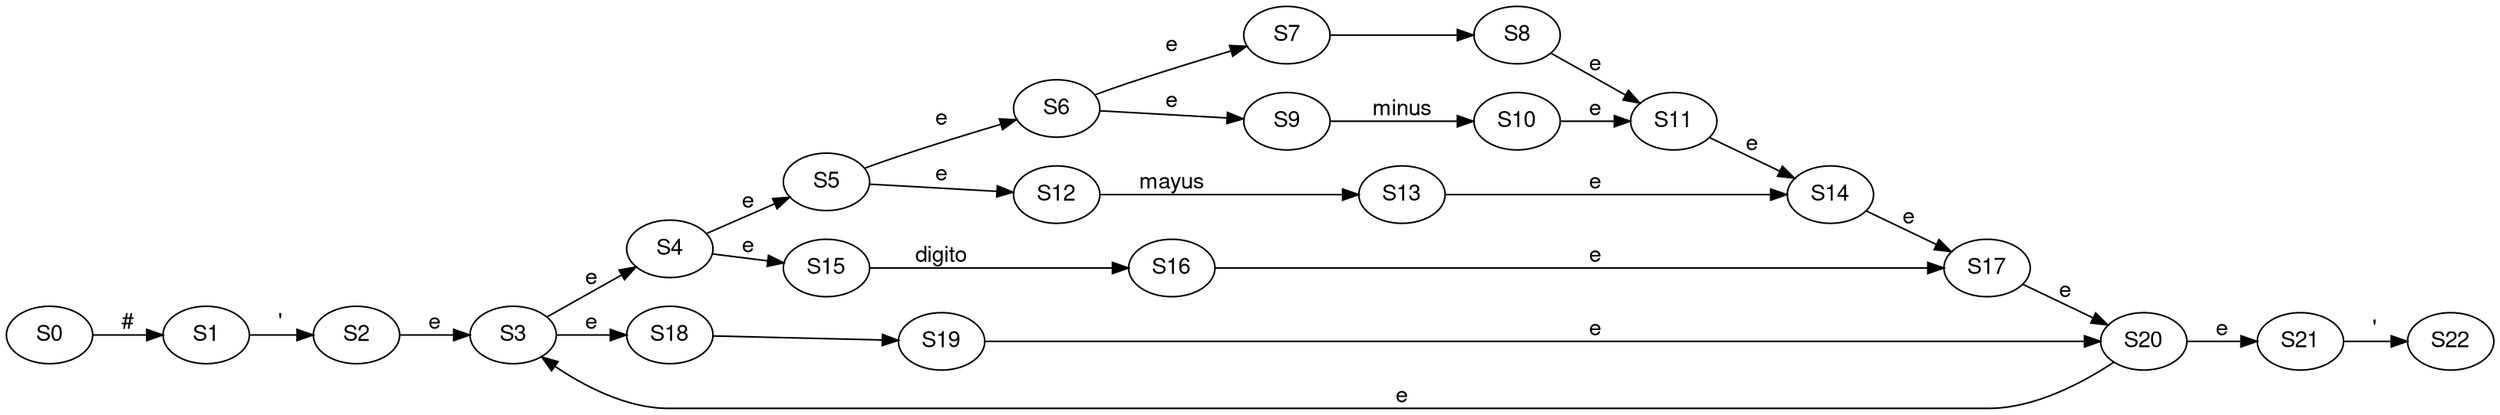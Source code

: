 digraph AFND {
fontname="Helvetica,Arial,sans-serif";
node [fontname="Helvetica,Arial,sans-serif"]
edge [fontname="Helvetica,Arial,sans-serif"]
rankdir=LR;
S0 -> S1
[label = "#" ];
S1 -> S2
[label = "\'" ];
S2 -> S3
[label = "e"];
S3 -> S4
[label = "e"];
S4 -> S5
[label = "e"];
S5 -> S6
[label = "e"];
S6 -> S7
[label = "e"];
S7 -> S8
[label = "
" ];
S6 -> S9
[label = "e"];
S9 -> S10
[label = minus ];
S8 -> S11
[label = "e"];
S10 -> S11
[label = "e"];
S5 -> S12
[label = "e"];
S12 -> S13
[label = mayus ];
S11 -> S14
[label = "e"];
S13 -> S14
[label = "e"];
S4 -> S15
[label = "e"];
S15 -> S16
[label = digito ];
S14 -> S17
[label = "e"];
S16 -> S17
[label = "e"];
S3 -> S18
[label = "e"];
S18 -> S19
[label = " " ];
S17 -> S20
[label = "e"];
S19 -> S20
[label = "e"];
S20 -> S3
[label = "e"];
S20 -> S21
[label = "e"];
S21 -> S22
[label = "\'" ];
}